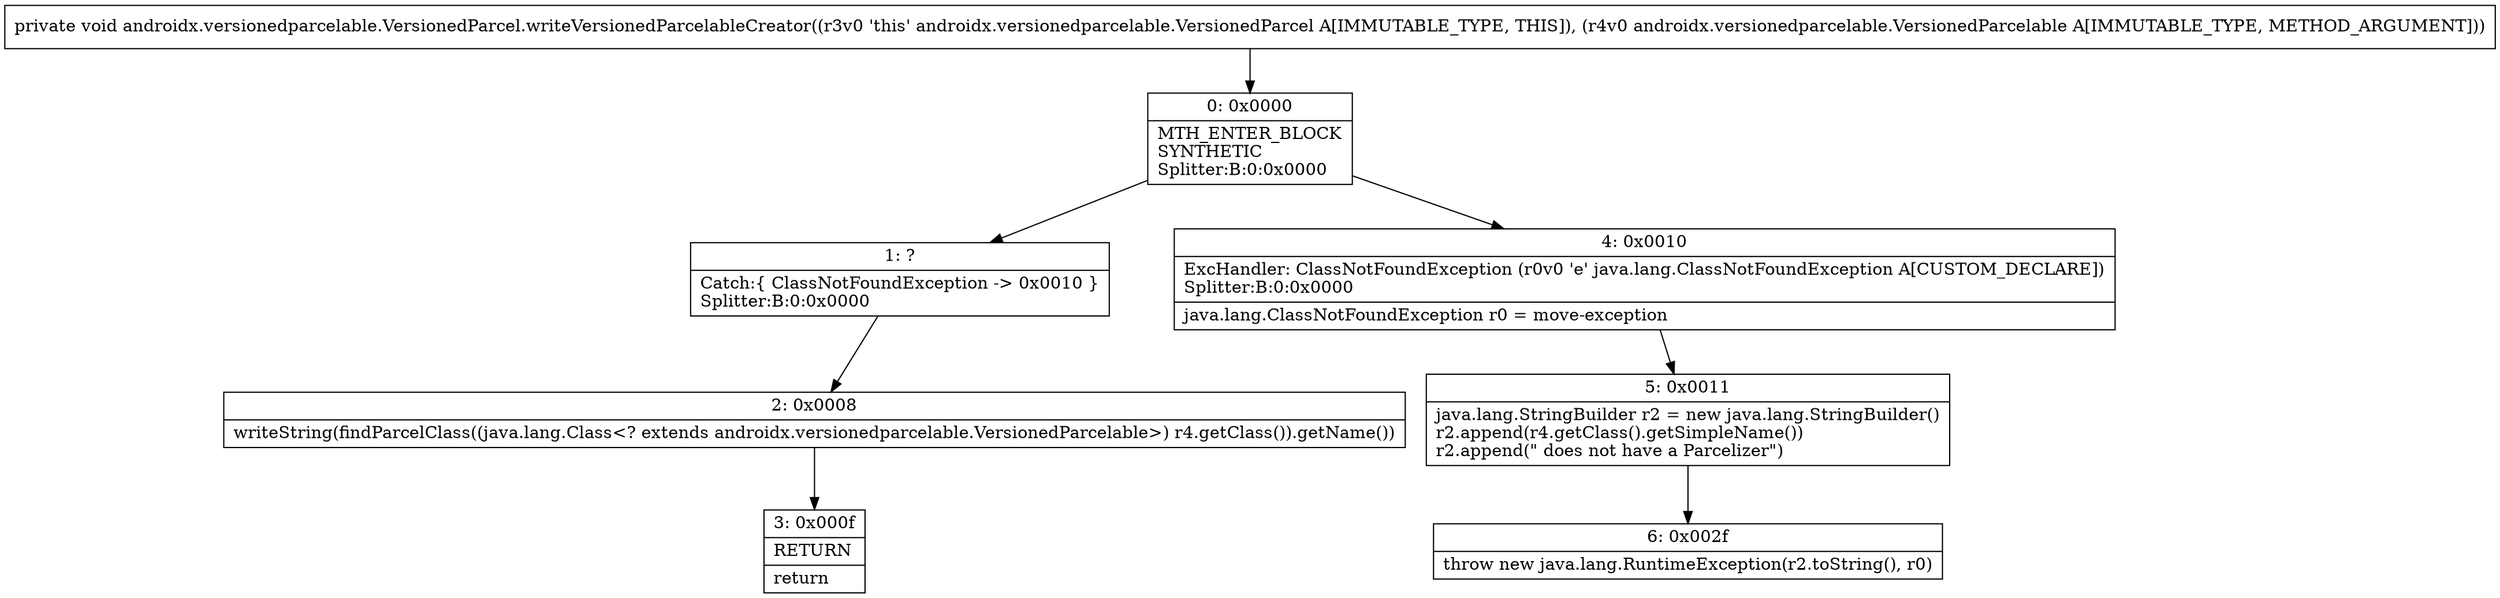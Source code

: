 digraph "CFG forandroidx.versionedparcelable.VersionedParcel.writeVersionedParcelableCreator(Landroidx\/versionedparcelable\/VersionedParcelable;)V" {
Node_0 [shape=record,label="{0\:\ 0x0000|MTH_ENTER_BLOCK\lSYNTHETIC\lSplitter:B:0:0x0000\l}"];
Node_1 [shape=record,label="{1\:\ ?|Catch:\{ ClassNotFoundException \-\> 0x0010 \}\lSplitter:B:0:0x0000\l}"];
Node_2 [shape=record,label="{2\:\ 0x0008|writeString(findParcelClass((java.lang.Class\<? extends androidx.versionedparcelable.VersionedParcelable\>) r4.getClass()).getName())\l}"];
Node_3 [shape=record,label="{3\:\ 0x000f|RETURN\l|return\l}"];
Node_4 [shape=record,label="{4\:\ 0x0010|ExcHandler: ClassNotFoundException (r0v0 'e' java.lang.ClassNotFoundException A[CUSTOM_DECLARE])\lSplitter:B:0:0x0000\l|java.lang.ClassNotFoundException r0 = move\-exception\l}"];
Node_5 [shape=record,label="{5\:\ 0x0011|java.lang.StringBuilder r2 = new java.lang.StringBuilder()\lr2.append(r4.getClass().getSimpleName())\lr2.append(\" does not have a Parcelizer\")\l}"];
Node_6 [shape=record,label="{6\:\ 0x002f|throw new java.lang.RuntimeException(r2.toString(), r0)\l}"];
MethodNode[shape=record,label="{private void androidx.versionedparcelable.VersionedParcel.writeVersionedParcelableCreator((r3v0 'this' androidx.versionedparcelable.VersionedParcel A[IMMUTABLE_TYPE, THIS]), (r4v0 androidx.versionedparcelable.VersionedParcelable A[IMMUTABLE_TYPE, METHOD_ARGUMENT])) }"];
MethodNode -> Node_0;
Node_0 -> Node_1;
Node_0 -> Node_4;
Node_1 -> Node_2;
Node_2 -> Node_3;
Node_4 -> Node_5;
Node_5 -> Node_6;
}


